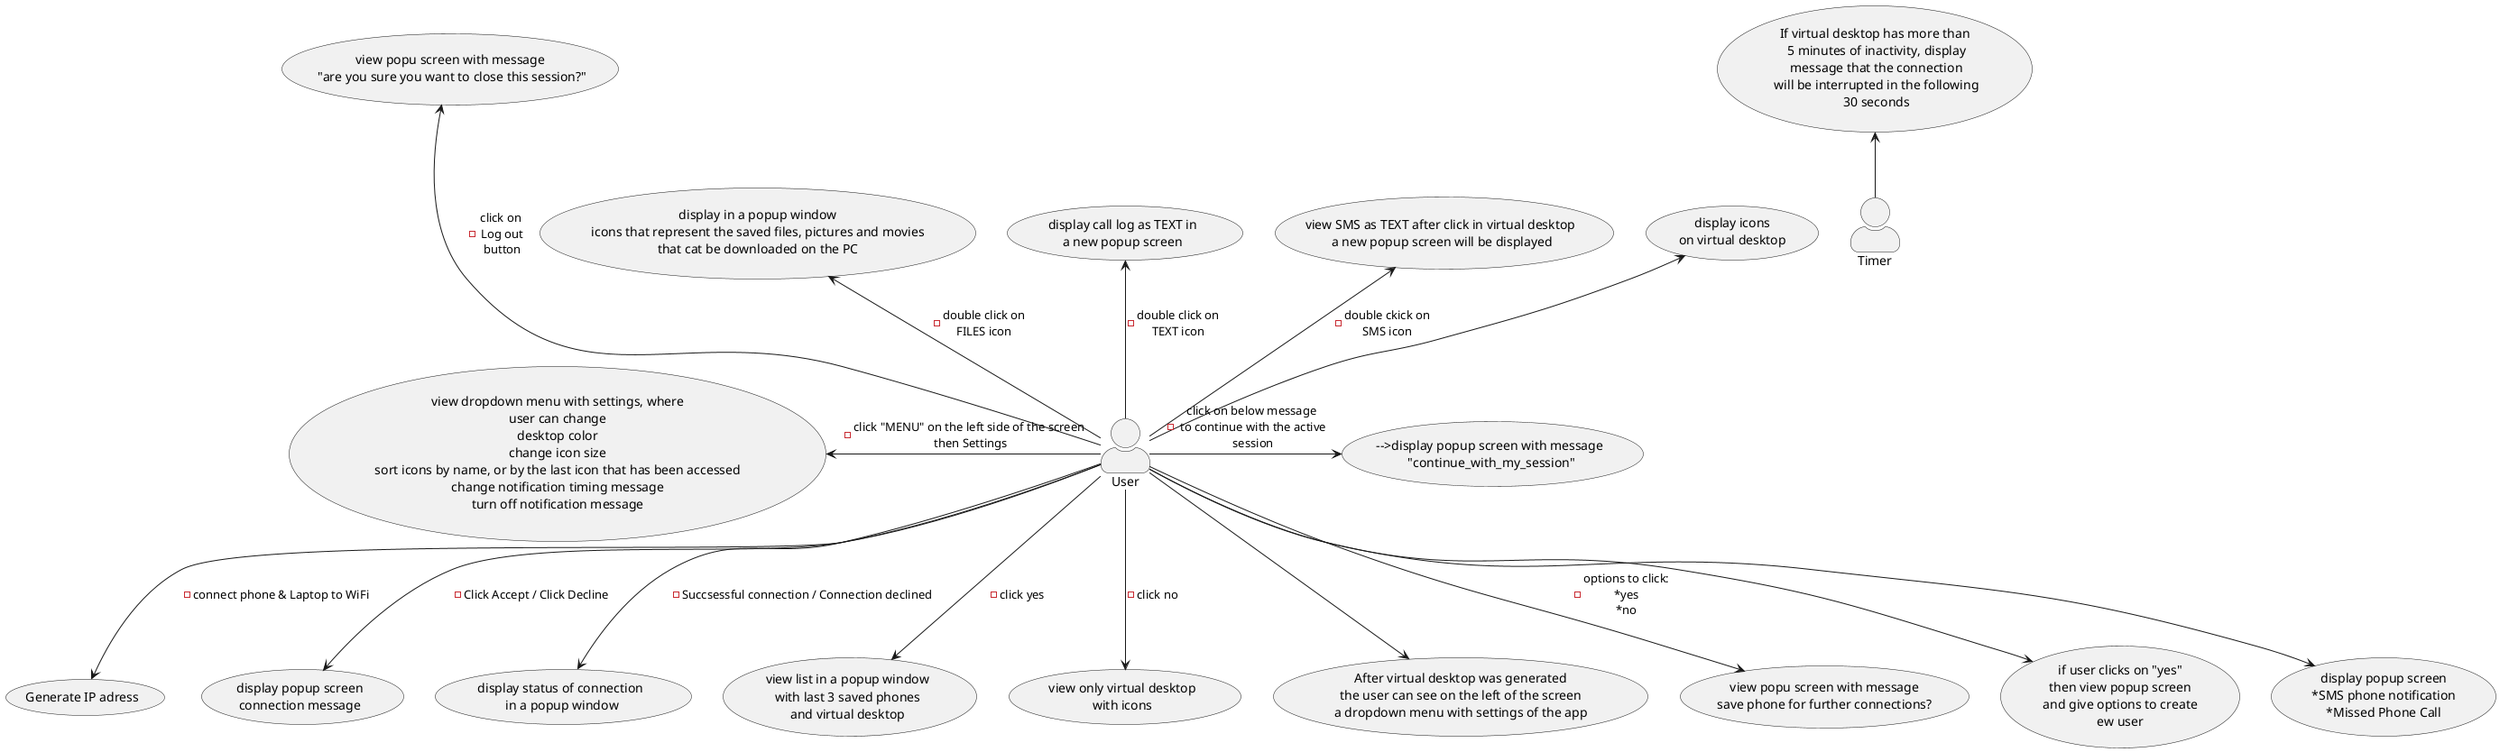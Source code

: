 @startuml
skinparam actorStyle awesome
User -->(Generate IP adress) :- connect phone & Laptop to WiFi
User --> (display popup screen\nconnection message) :- Click Accept / Click Decline
User --> (display status of connection\n in a popup window) :- Succsessful connection / Connection declined
User -->(view list in a popup window\nwith last 3 saved phones\nand virtual desktop) :- click yes
User -->(view only virtual desktop\nwith icons) :- click no
User --> (After virtual desktop was generated\nthe user can see on the left of the screen\na dropdown menu with settings of the app)
:User: -up-> (display icons\non virtual desktop)
:User: -up-> (view SMS as TEXT after click in virtual desktop \na new popup screen will be displayed) :- double ckick on\nSMS icon
:User: -up-> (display call log as TEXT in\na new popup screen) :- double click on\nTEXT icon
:User: -left-> (view dropdown menu with settings, where\nuser can change\ndesktop color\nchange icon size\nsort icons by name, or by the last icon that has been accessed\nchange notification timing message\nturn off notification message) :- click "MENU" on the left side of the screen\n then Settings
:User: -down-> (view popu screen with message\nsave phone for further connections?) :- options to click:\n*yes\n*no
:User: -down-> (if user clicks on "yes"\nthen view popup screen\nand give options to create\new user)
:User: -up-> (display in a popup window\nicons that represent the saved files, pictures and movies\nthat cat be downloaded on the PC) :-double click on\nFILES icon
:User: -right-> (-->display popup screen with message\n "continue_with_my_session") :- click on below message\n to continue with the active\n session
:Timer: -up-> (If virtual desktop has more than\n 5 minutes of inactivity, display\n message that the connection\n will be interrupted in the following\n 30 seconds)
:User: -up--> (view popu screen with message\n "are you sure you want to close this session?") :- click on\n Log out\n button
:User: -down-> (display popup screen\n*SMS phone notification\n*Missed Phone Call)

@enduml